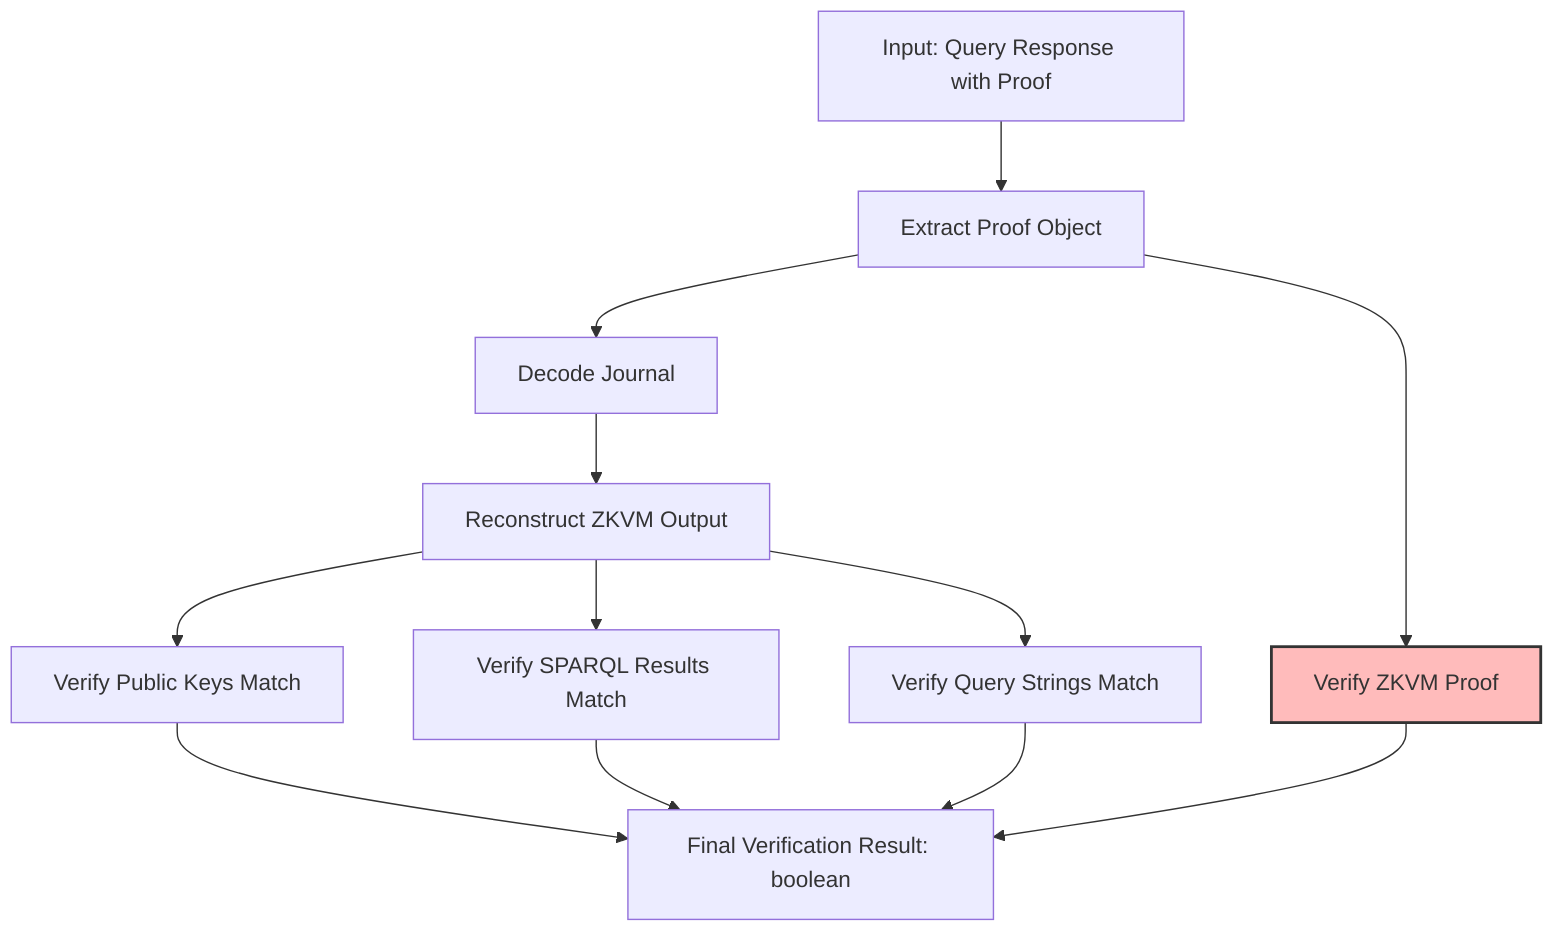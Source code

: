 graph TD
    K[Input: Query Response with Proof] --> L[Extract Proof Object]
    L --> M[Decode Journal]
    M --> N[Reconstruct ZKVM Output]
    N --> O[Verify Public Keys Match]
    N --> P[Verify SPARQL Results Match]
    N --> Q[Verify Query Strings Match]
    L --> R[Verify ZKVM Proof]
    O --> S[Final Verification Result: boolean]
    P --> S
    Q --> S
    R --> S

    style R fill:#fbb,stroke:#333,stroke-width:2px